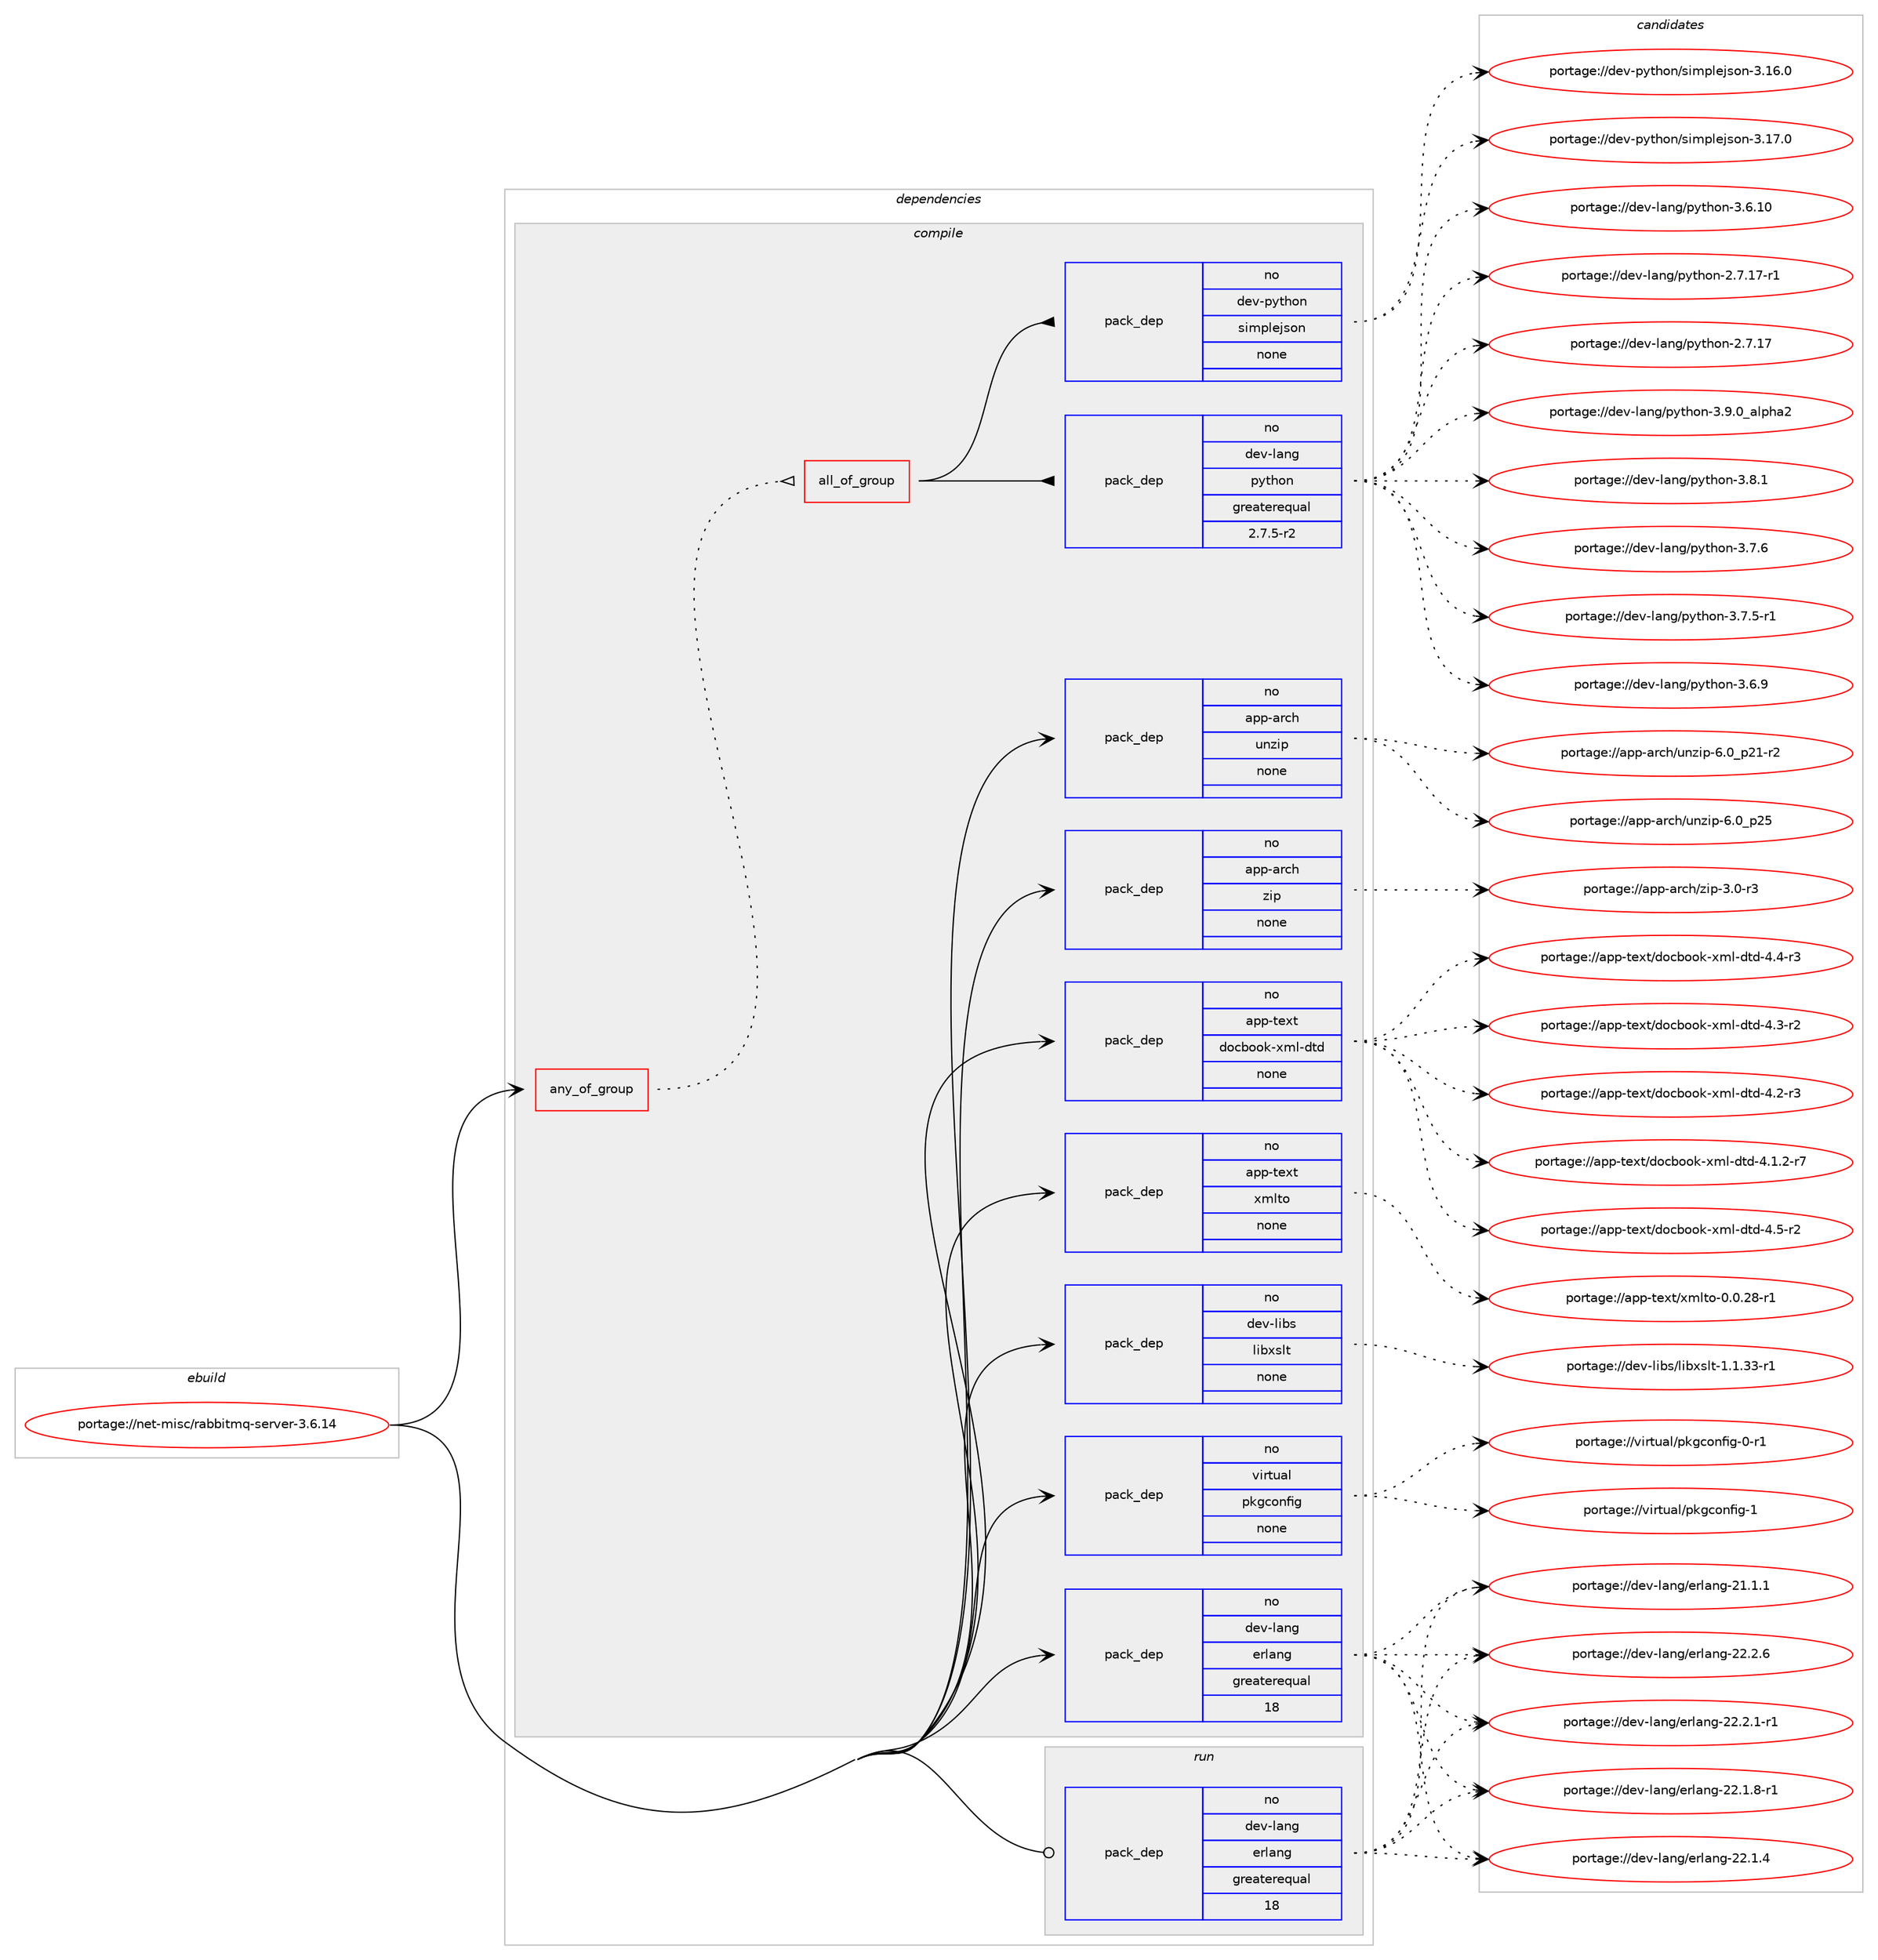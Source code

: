 digraph prolog {

# *************
# Graph options
# *************

newrank=true;
concentrate=true;
compound=true;
graph [rankdir=LR,fontname=Helvetica,fontsize=10,ranksep=1.5];#, ranksep=2.5, nodesep=0.2];
edge  [arrowhead=vee];
node  [fontname=Helvetica,fontsize=10];

# **********
# The ebuild
# **********

subgraph cluster_leftcol {
color=gray;
rank=same;
label=<<i>ebuild</i>>;
id [label="portage://net-misc/rabbitmq-server-3.6.14", color=red, width=4, href="../net-misc/rabbitmq-server-3.6.14.svg"];
}

# ****************
# The dependencies
# ****************

subgraph cluster_midcol {
color=gray;
label=<<i>dependencies</i>>;
subgraph cluster_compile {
fillcolor="#eeeeee";
style=filled;
label=<<i>compile</i>>;
subgraph any1442 {
dependency78400 [label=<<TABLE BORDER="0" CELLBORDER="1" CELLSPACING="0" CELLPADDING="4"><TR><TD CELLPADDING="10">any_of_group</TD></TR></TABLE>>, shape=none, color=red];subgraph all66 {
dependency78401 [label=<<TABLE BORDER="0" CELLBORDER="1" CELLSPACING="0" CELLPADDING="4"><TR><TD CELLPADDING="10">all_of_group</TD></TR></TABLE>>, shape=none, color=red];subgraph pack60618 {
dependency78402 [label=<<TABLE BORDER="0" CELLBORDER="1" CELLSPACING="0" CELLPADDING="4" WIDTH="220"><TR><TD ROWSPAN="6" CELLPADDING="30">pack_dep</TD></TR><TR><TD WIDTH="110">no</TD></TR><TR><TD>dev-lang</TD></TR><TR><TD>python</TD></TR><TR><TD>greaterequal</TD></TR><TR><TD>2.7.5-r2</TD></TR></TABLE>>, shape=none, color=blue];
}
dependency78401:e -> dependency78402:w [weight=20,style="solid",arrowhead="inv"];
subgraph pack60619 {
dependency78403 [label=<<TABLE BORDER="0" CELLBORDER="1" CELLSPACING="0" CELLPADDING="4" WIDTH="220"><TR><TD ROWSPAN="6" CELLPADDING="30">pack_dep</TD></TR><TR><TD WIDTH="110">no</TD></TR><TR><TD>dev-python</TD></TR><TR><TD>simplejson</TD></TR><TR><TD>none</TD></TR><TR><TD></TD></TR></TABLE>>, shape=none, color=blue];
}
dependency78401:e -> dependency78403:w [weight=20,style="solid",arrowhead="inv"];
}
dependency78400:e -> dependency78401:w [weight=20,style="dotted",arrowhead="oinv"];
}
id:e -> dependency78400:w [weight=20,style="solid",arrowhead="vee"];
subgraph pack60620 {
dependency78404 [label=<<TABLE BORDER="0" CELLBORDER="1" CELLSPACING="0" CELLPADDING="4" WIDTH="220"><TR><TD ROWSPAN="6" CELLPADDING="30">pack_dep</TD></TR><TR><TD WIDTH="110">no</TD></TR><TR><TD>app-arch</TD></TR><TR><TD>unzip</TD></TR><TR><TD>none</TD></TR><TR><TD></TD></TR></TABLE>>, shape=none, color=blue];
}
id:e -> dependency78404:w [weight=20,style="solid",arrowhead="vee"];
subgraph pack60621 {
dependency78405 [label=<<TABLE BORDER="0" CELLBORDER="1" CELLSPACING="0" CELLPADDING="4" WIDTH="220"><TR><TD ROWSPAN="6" CELLPADDING="30">pack_dep</TD></TR><TR><TD WIDTH="110">no</TD></TR><TR><TD>app-arch</TD></TR><TR><TD>zip</TD></TR><TR><TD>none</TD></TR><TR><TD></TD></TR></TABLE>>, shape=none, color=blue];
}
id:e -> dependency78405:w [weight=20,style="solid",arrowhead="vee"];
subgraph pack60622 {
dependency78406 [label=<<TABLE BORDER="0" CELLBORDER="1" CELLSPACING="0" CELLPADDING="4" WIDTH="220"><TR><TD ROWSPAN="6" CELLPADDING="30">pack_dep</TD></TR><TR><TD WIDTH="110">no</TD></TR><TR><TD>app-text</TD></TR><TR><TD>docbook-xml-dtd</TD></TR><TR><TD>none</TD></TR><TR><TD></TD></TR></TABLE>>, shape=none, color=blue];
}
id:e -> dependency78406:w [weight=20,style="solid",arrowhead="vee"];
subgraph pack60623 {
dependency78407 [label=<<TABLE BORDER="0" CELLBORDER="1" CELLSPACING="0" CELLPADDING="4" WIDTH="220"><TR><TD ROWSPAN="6" CELLPADDING="30">pack_dep</TD></TR><TR><TD WIDTH="110">no</TD></TR><TR><TD>app-text</TD></TR><TR><TD>xmlto</TD></TR><TR><TD>none</TD></TR><TR><TD></TD></TR></TABLE>>, shape=none, color=blue];
}
id:e -> dependency78407:w [weight=20,style="solid",arrowhead="vee"];
subgraph pack60624 {
dependency78408 [label=<<TABLE BORDER="0" CELLBORDER="1" CELLSPACING="0" CELLPADDING="4" WIDTH="220"><TR><TD ROWSPAN="6" CELLPADDING="30">pack_dep</TD></TR><TR><TD WIDTH="110">no</TD></TR><TR><TD>dev-lang</TD></TR><TR><TD>erlang</TD></TR><TR><TD>greaterequal</TD></TR><TR><TD>18</TD></TR></TABLE>>, shape=none, color=blue];
}
id:e -> dependency78408:w [weight=20,style="solid",arrowhead="vee"];
subgraph pack60625 {
dependency78409 [label=<<TABLE BORDER="0" CELLBORDER="1" CELLSPACING="0" CELLPADDING="4" WIDTH="220"><TR><TD ROWSPAN="6" CELLPADDING="30">pack_dep</TD></TR><TR><TD WIDTH="110">no</TD></TR><TR><TD>dev-libs</TD></TR><TR><TD>libxslt</TD></TR><TR><TD>none</TD></TR><TR><TD></TD></TR></TABLE>>, shape=none, color=blue];
}
id:e -> dependency78409:w [weight=20,style="solid",arrowhead="vee"];
subgraph pack60626 {
dependency78410 [label=<<TABLE BORDER="0" CELLBORDER="1" CELLSPACING="0" CELLPADDING="4" WIDTH="220"><TR><TD ROWSPAN="6" CELLPADDING="30">pack_dep</TD></TR><TR><TD WIDTH="110">no</TD></TR><TR><TD>virtual</TD></TR><TR><TD>pkgconfig</TD></TR><TR><TD>none</TD></TR><TR><TD></TD></TR></TABLE>>, shape=none, color=blue];
}
id:e -> dependency78410:w [weight=20,style="solid",arrowhead="vee"];
}
subgraph cluster_compileandrun {
fillcolor="#eeeeee";
style=filled;
label=<<i>compile and run</i>>;
}
subgraph cluster_run {
fillcolor="#eeeeee";
style=filled;
label=<<i>run</i>>;
subgraph pack60627 {
dependency78411 [label=<<TABLE BORDER="0" CELLBORDER="1" CELLSPACING="0" CELLPADDING="4" WIDTH="220"><TR><TD ROWSPAN="6" CELLPADDING="30">pack_dep</TD></TR><TR><TD WIDTH="110">no</TD></TR><TR><TD>dev-lang</TD></TR><TR><TD>erlang</TD></TR><TR><TD>greaterequal</TD></TR><TR><TD>18</TD></TR></TABLE>>, shape=none, color=blue];
}
id:e -> dependency78411:w [weight=20,style="solid",arrowhead="odot"];
}
}

# **************
# The candidates
# **************

subgraph cluster_choices {
rank=same;
color=gray;
label=<<i>candidates</i>>;

subgraph choice60618 {
color=black;
nodesep=1;
choice10010111845108971101034711212111610411111045514657464895971081121049750 [label="portage://dev-lang/python-3.9.0_alpha2", color=red, width=4,href="../dev-lang/python-3.9.0_alpha2.svg"];
choice100101118451089711010347112121116104111110455146564649 [label="portage://dev-lang/python-3.8.1", color=red, width=4,href="../dev-lang/python-3.8.1.svg"];
choice100101118451089711010347112121116104111110455146554654 [label="portage://dev-lang/python-3.7.6", color=red, width=4,href="../dev-lang/python-3.7.6.svg"];
choice1001011184510897110103471121211161041111104551465546534511449 [label="portage://dev-lang/python-3.7.5-r1", color=red, width=4,href="../dev-lang/python-3.7.5-r1.svg"];
choice100101118451089711010347112121116104111110455146544657 [label="portage://dev-lang/python-3.6.9", color=red, width=4,href="../dev-lang/python-3.6.9.svg"];
choice10010111845108971101034711212111610411111045514654464948 [label="portage://dev-lang/python-3.6.10", color=red, width=4,href="../dev-lang/python-3.6.10.svg"];
choice100101118451089711010347112121116104111110455046554649554511449 [label="portage://dev-lang/python-2.7.17-r1", color=red, width=4,href="../dev-lang/python-2.7.17-r1.svg"];
choice10010111845108971101034711212111610411111045504655464955 [label="portage://dev-lang/python-2.7.17", color=red, width=4,href="../dev-lang/python-2.7.17.svg"];
dependency78402:e -> choice10010111845108971101034711212111610411111045514657464895971081121049750:w [style=dotted,weight="100"];
dependency78402:e -> choice100101118451089711010347112121116104111110455146564649:w [style=dotted,weight="100"];
dependency78402:e -> choice100101118451089711010347112121116104111110455146554654:w [style=dotted,weight="100"];
dependency78402:e -> choice1001011184510897110103471121211161041111104551465546534511449:w [style=dotted,weight="100"];
dependency78402:e -> choice100101118451089711010347112121116104111110455146544657:w [style=dotted,weight="100"];
dependency78402:e -> choice10010111845108971101034711212111610411111045514654464948:w [style=dotted,weight="100"];
dependency78402:e -> choice100101118451089711010347112121116104111110455046554649554511449:w [style=dotted,weight="100"];
dependency78402:e -> choice10010111845108971101034711212111610411111045504655464955:w [style=dotted,weight="100"];
}
subgraph choice60619 {
color=black;
nodesep=1;
choice100101118451121211161041111104711510510911210810110611511111045514649554648 [label="portage://dev-python/simplejson-3.17.0", color=red, width=4,href="../dev-python/simplejson-3.17.0.svg"];
choice100101118451121211161041111104711510510911210810110611511111045514649544648 [label="portage://dev-python/simplejson-3.16.0", color=red, width=4,href="../dev-python/simplejson-3.16.0.svg"];
dependency78403:e -> choice100101118451121211161041111104711510510911210810110611511111045514649554648:w [style=dotted,weight="100"];
dependency78403:e -> choice100101118451121211161041111104711510510911210810110611511111045514649544648:w [style=dotted,weight="100"];
}
subgraph choice60620 {
color=black;
nodesep=1;
choice971121124597114991044711711012210511245544648951125053 [label="portage://app-arch/unzip-6.0_p25", color=red, width=4,href="../app-arch/unzip-6.0_p25.svg"];
choice9711211245971149910447117110122105112455446489511250494511450 [label="portage://app-arch/unzip-6.0_p21-r2", color=red, width=4,href="../app-arch/unzip-6.0_p21-r2.svg"];
dependency78404:e -> choice971121124597114991044711711012210511245544648951125053:w [style=dotted,weight="100"];
dependency78404:e -> choice9711211245971149910447117110122105112455446489511250494511450:w [style=dotted,weight="100"];
}
subgraph choice60621 {
color=black;
nodesep=1;
choice9711211245971149910447122105112455146484511451 [label="portage://app-arch/zip-3.0-r3", color=red, width=4,href="../app-arch/zip-3.0-r3.svg"];
dependency78405:e -> choice9711211245971149910447122105112455146484511451:w [style=dotted,weight="100"];
}
subgraph choice60622 {
color=black;
nodesep=1;
choice97112112451161011201164710011199981111111074512010910845100116100455246534511450 [label="portage://app-text/docbook-xml-dtd-4.5-r2", color=red, width=4,href="../app-text/docbook-xml-dtd-4.5-r2.svg"];
choice97112112451161011201164710011199981111111074512010910845100116100455246524511451 [label="portage://app-text/docbook-xml-dtd-4.4-r3", color=red, width=4,href="../app-text/docbook-xml-dtd-4.4-r3.svg"];
choice97112112451161011201164710011199981111111074512010910845100116100455246514511450 [label="portage://app-text/docbook-xml-dtd-4.3-r2", color=red, width=4,href="../app-text/docbook-xml-dtd-4.3-r2.svg"];
choice97112112451161011201164710011199981111111074512010910845100116100455246504511451 [label="portage://app-text/docbook-xml-dtd-4.2-r3", color=red, width=4,href="../app-text/docbook-xml-dtd-4.2-r3.svg"];
choice971121124511610112011647100111999811111110745120109108451001161004552464946504511455 [label="portage://app-text/docbook-xml-dtd-4.1.2-r7", color=red, width=4,href="../app-text/docbook-xml-dtd-4.1.2-r7.svg"];
dependency78406:e -> choice97112112451161011201164710011199981111111074512010910845100116100455246534511450:w [style=dotted,weight="100"];
dependency78406:e -> choice97112112451161011201164710011199981111111074512010910845100116100455246524511451:w [style=dotted,weight="100"];
dependency78406:e -> choice97112112451161011201164710011199981111111074512010910845100116100455246514511450:w [style=dotted,weight="100"];
dependency78406:e -> choice97112112451161011201164710011199981111111074512010910845100116100455246504511451:w [style=dotted,weight="100"];
dependency78406:e -> choice971121124511610112011647100111999811111110745120109108451001161004552464946504511455:w [style=dotted,weight="100"];
}
subgraph choice60623 {
color=black;
nodesep=1;
choice971121124511610112011647120109108116111454846484650564511449 [label="portage://app-text/xmlto-0.0.28-r1", color=red, width=4,href="../app-text/xmlto-0.0.28-r1.svg"];
dependency78407:e -> choice971121124511610112011647120109108116111454846484650564511449:w [style=dotted,weight="100"];
}
subgraph choice60624 {
color=black;
nodesep=1;
choice1001011184510897110103471011141089711010345505046504654 [label="portage://dev-lang/erlang-22.2.6", color=red, width=4,href="../dev-lang/erlang-22.2.6.svg"];
choice10010111845108971101034710111410897110103455050465046494511449 [label="portage://dev-lang/erlang-22.2.1-r1", color=red, width=4,href="../dev-lang/erlang-22.2.1-r1.svg"];
choice10010111845108971101034710111410897110103455050464946564511449 [label="portage://dev-lang/erlang-22.1.8-r1", color=red, width=4,href="../dev-lang/erlang-22.1.8-r1.svg"];
choice1001011184510897110103471011141089711010345505046494652 [label="portage://dev-lang/erlang-22.1.4", color=red, width=4,href="../dev-lang/erlang-22.1.4.svg"];
choice1001011184510897110103471011141089711010345504946494649 [label="portage://dev-lang/erlang-21.1.1", color=red, width=4,href="../dev-lang/erlang-21.1.1.svg"];
dependency78408:e -> choice1001011184510897110103471011141089711010345505046504654:w [style=dotted,weight="100"];
dependency78408:e -> choice10010111845108971101034710111410897110103455050465046494511449:w [style=dotted,weight="100"];
dependency78408:e -> choice10010111845108971101034710111410897110103455050464946564511449:w [style=dotted,weight="100"];
dependency78408:e -> choice1001011184510897110103471011141089711010345505046494652:w [style=dotted,weight="100"];
dependency78408:e -> choice1001011184510897110103471011141089711010345504946494649:w [style=dotted,weight="100"];
}
subgraph choice60625 {
color=black;
nodesep=1;
choice10010111845108105981154710810598120115108116454946494651514511449 [label="portage://dev-libs/libxslt-1.1.33-r1", color=red, width=4,href="../dev-libs/libxslt-1.1.33-r1.svg"];
dependency78409:e -> choice10010111845108105981154710810598120115108116454946494651514511449:w [style=dotted,weight="100"];
}
subgraph choice60626 {
color=black;
nodesep=1;
choice1181051141161179710847112107103991111101021051034549 [label="portage://virtual/pkgconfig-1", color=red, width=4,href="../virtual/pkgconfig-1.svg"];
choice11810511411611797108471121071039911111010210510345484511449 [label="portage://virtual/pkgconfig-0-r1", color=red, width=4,href="../virtual/pkgconfig-0-r1.svg"];
dependency78410:e -> choice1181051141161179710847112107103991111101021051034549:w [style=dotted,weight="100"];
dependency78410:e -> choice11810511411611797108471121071039911111010210510345484511449:w [style=dotted,weight="100"];
}
subgraph choice60627 {
color=black;
nodesep=1;
choice1001011184510897110103471011141089711010345505046504654 [label="portage://dev-lang/erlang-22.2.6", color=red, width=4,href="../dev-lang/erlang-22.2.6.svg"];
choice10010111845108971101034710111410897110103455050465046494511449 [label="portage://dev-lang/erlang-22.2.1-r1", color=red, width=4,href="../dev-lang/erlang-22.2.1-r1.svg"];
choice10010111845108971101034710111410897110103455050464946564511449 [label="portage://dev-lang/erlang-22.1.8-r1", color=red, width=4,href="../dev-lang/erlang-22.1.8-r1.svg"];
choice1001011184510897110103471011141089711010345505046494652 [label="portage://dev-lang/erlang-22.1.4", color=red, width=4,href="../dev-lang/erlang-22.1.4.svg"];
choice1001011184510897110103471011141089711010345504946494649 [label="portage://dev-lang/erlang-21.1.1", color=red, width=4,href="../dev-lang/erlang-21.1.1.svg"];
dependency78411:e -> choice1001011184510897110103471011141089711010345505046504654:w [style=dotted,weight="100"];
dependency78411:e -> choice10010111845108971101034710111410897110103455050465046494511449:w [style=dotted,weight="100"];
dependency78411:e -> choice10010111845108971101034710111410897110103455050464946564511449:w [style=dotted,weight="100"];
dependency78411:e -> choice1001011184510897110103471011141089711010345505046494652:w [style=dotted,weight="100"];
dependency78411:e -> choice1001011184510897110103471011141089711010345504946494649:w [style=dotted,weight="100"];
}
}

}
